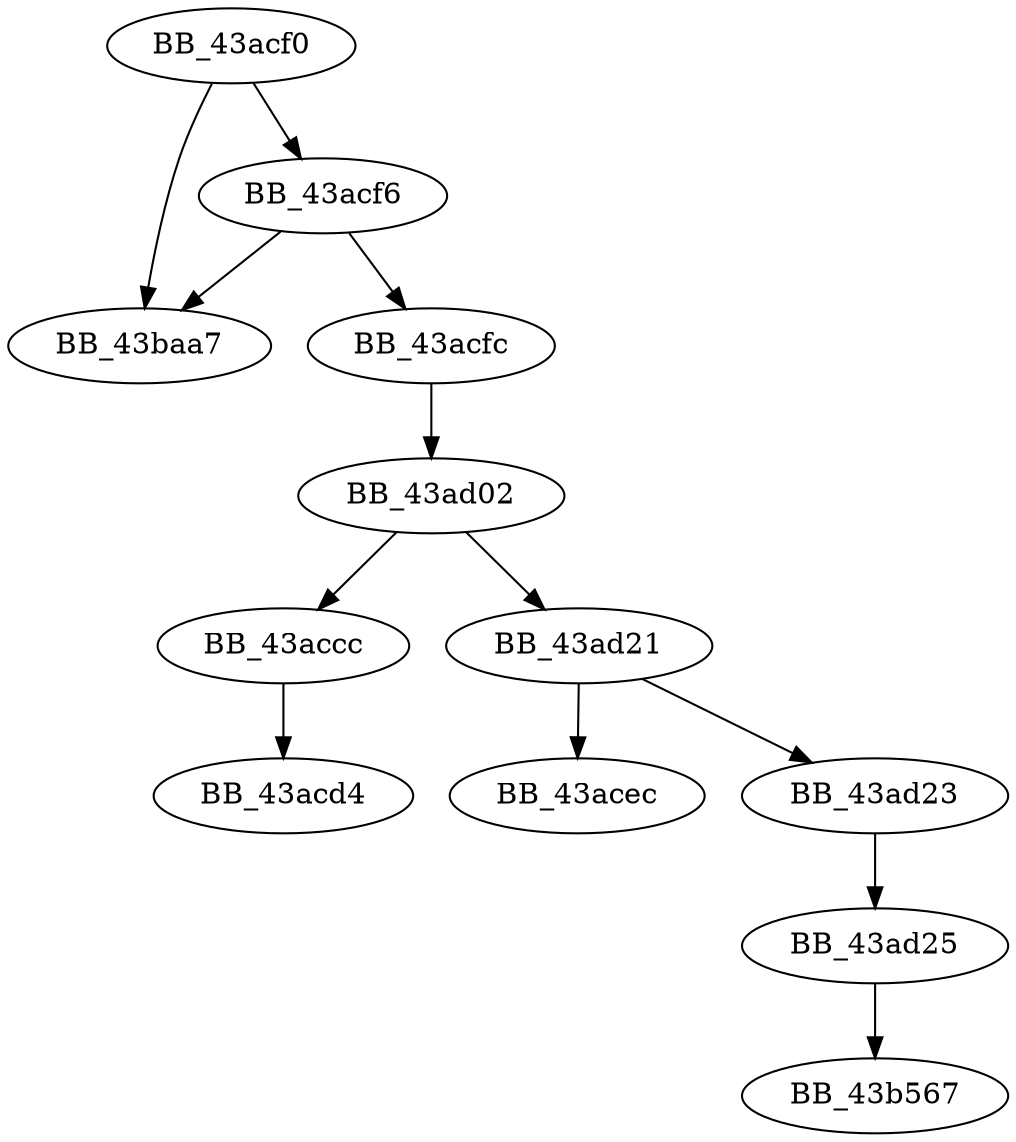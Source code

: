 DiGraph sub_43ACF0{
BB_43accc->BB_43acd4
BB_43acf0->BB_43acf6
BB_43acf0->BB_43baa7
BB_43acf6->BB_43acfc
BB_43acf6->BB_43baa7
BB_43acfc->BB_43ad02
BB_43ad02->BB_43accc
BB_43ad02->BB_43ad21
BB_43ad21->BB_43acec
BB_43ad21->BB_43ad23
BB_43ad23->BB_43ad25
BB_43ad25->BB_43b567
}
